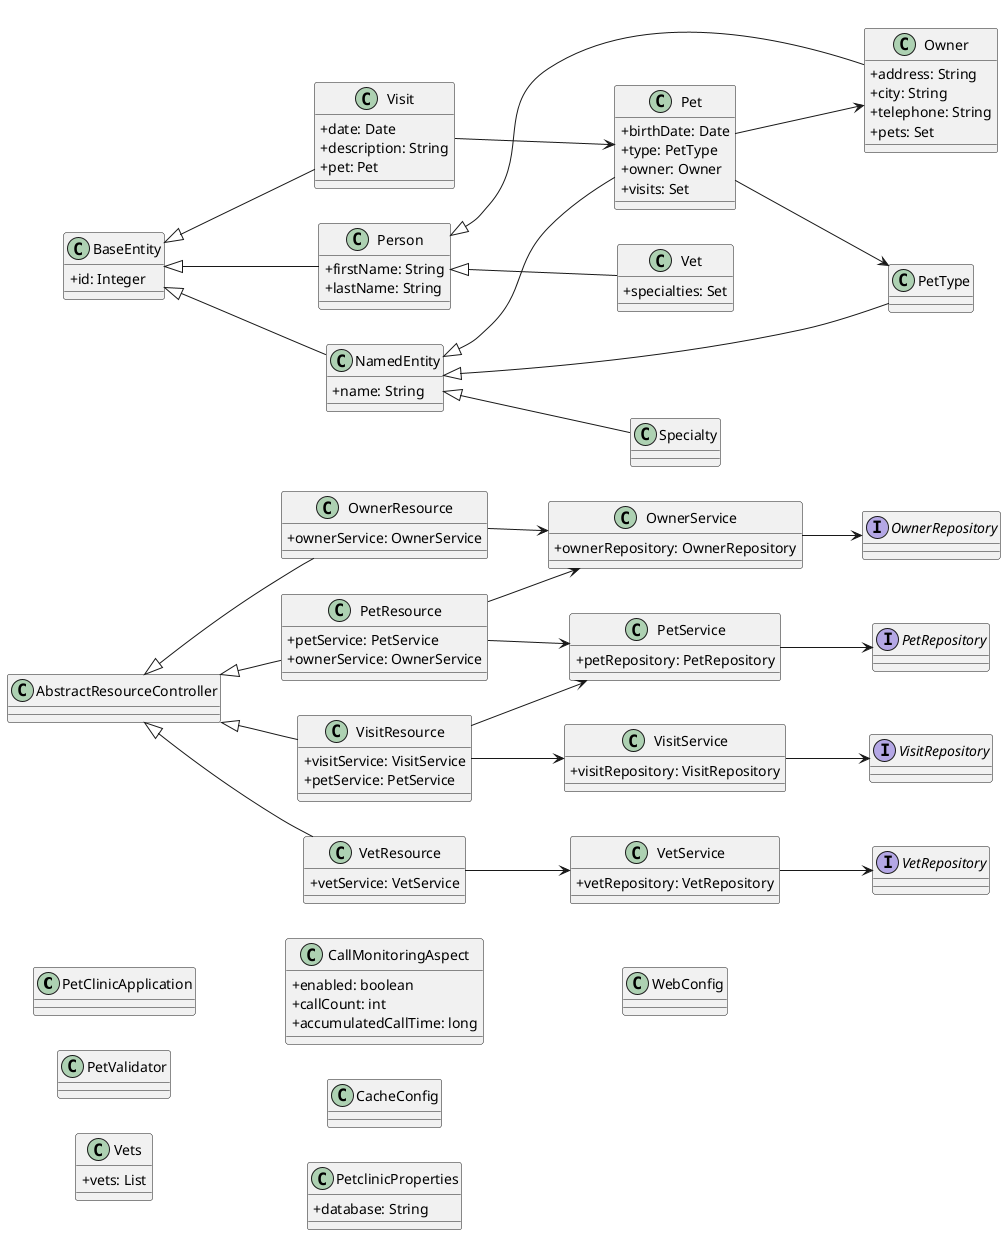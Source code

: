 @startuml
skinparam classAttributeIconSize 0
left to right direction
class PetClinicApplication {
}
class OwnerResource {
  + ownerService: OwnerService
}
class PetResource {
  + petService: PetService
  + ownerService: OwnerService
}
class PetValidator {
}
class VetResource {
  + vetService: VetService
}
class VisitResource {
  + visitService: VisitService
  + petService: PetService
}
class Owner {
  + address: String
  + city: String
  + telephone: String
  + pets: Set
}
interface OwnerRepository {
}
class OwnerService {
  + ownerRepository: OwnerRepository
}
class Pet {
  + birthDate: Date
  + type: PetType
  + owner: Owner
  + visits: Set
}
interface PetRepository {
}
class PetService {
  + petRepository: PetRepository
}
class PetType {
}
class Specialty {
}
class Vet {
  + specialties: Set
}
interface VetRepository {
}
class Vets {
  + vets: List
}
class VetService {
  + vetRepository: VetRepository
}
class Visit {
  + date: Date
  + description: String
  + pet: Pet
}
interface VisitRepository {
}
class VisitService {
  + visitRepository: VisitRepository
}
class Person {
  + firstName: String
  + lastName: String
}
class CallMonitoringAspect {
  + enabled: boolean
  + callCount: int
  + accumulatedCallTime: long
}
class CacheConfig {
}
class PetclinicProperties {
  + database: String
}
class WebConfig {
}
class BaseEntity {
  + id: Integer
}
class NamedEntity {
  + name: String
}
class AbstractResourceController {
}
AbstractResourceController <|-- OwnerResource
AbstractResourceController <|-- PetResource
AbstractResourceController <|-- VetResource
AbstractResourceController <|-- VisitResource
BaseEntity <|-- NamedEntity
BaseEntity <|-- Person
BaseEntity <|-- Visit
NamedEntity <|-- Pet
NamedEntity <|-- PetType
NamedEntity <|-- Specialty
OwnerResource --> OwnerService
OwnerService --> OwnerRepository
Person <|-- Owner
Person <|-- Vet
Pet --> Owner
Pet --> PetType
PetResource --> OwnerService
PetResource --> PetService
PetService --> PetRepository
VetResource --> VetService
VetService --> VetRepository
Visit --> Pet
VisitResource --> PetService
VisitResource --> VisitService
VisitService --> VisitRepository
@enduml